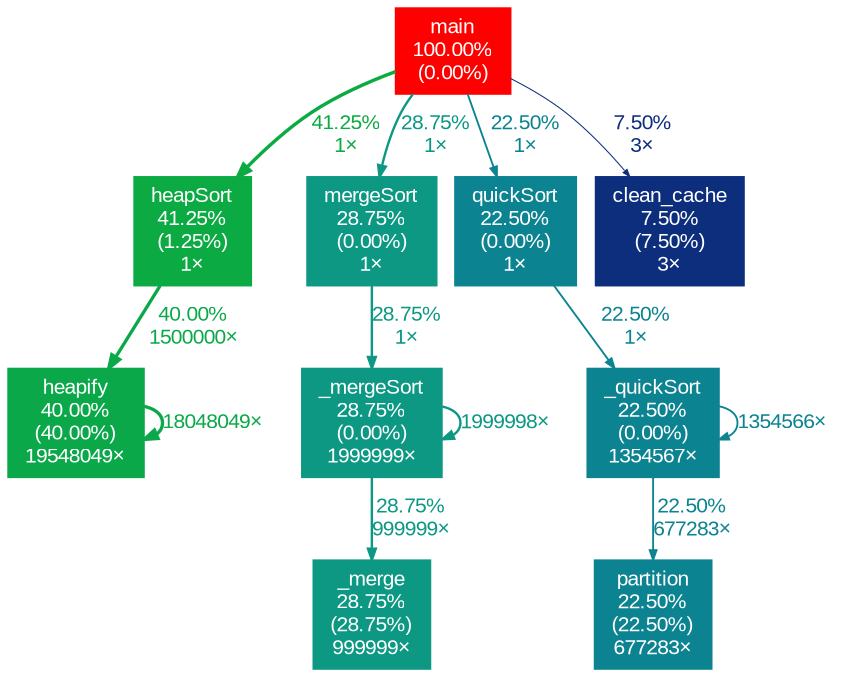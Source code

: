 digraph {
	graph [fontname=Arial, nodesep=0.125, ranksep=0.25];
	node [fontcolor=white, fontname=Arial, height=0, shape=box, style=filled, width=0];
	edge [fontname=Arial];
	1 [color="#ff0000", fontcolor="#ffffff", fontsize="10.00", label="main\n100.00%\n(0.00%)"];
	1 -> 2 [arrowsize="0.64", color="#0baa42", fontcolor="#0baa42", fontsize="10.00", label="41.25%\n1×", labeldistance="1.65", penwidth="1.65"];
	1 -> 4 [arrowsize="0.54", color="#0c9883", fontcolor="#0c9883", fontsize="10.00", label="28.75%\n1×", labeldistance="1.15", penwidth="1.15"];
	1 -> 8 [arrowsize="0.47", color="#0c8390", fontcolor="#0c8390", fontsize="10.00", label="22.50%\n1×", labeldistance="0.90", penwidth="0.90"];
	1 -> 10 [arrowsize="0.35", color="#0d2e7c", fontcolor="#0d2e7c", fontsize="10.00", label="7.50%\n3×", labeldistance="0.50", penwidth="0.50"];
	2 [color="#0baa42", fontcolor="#ffffff", fontsize="10.00", label="heapSort\n41.25%\n(1.25%)\n1×"];
	2 -> 3 [arrowsize="0.63", color="#0ba84a", fontcolor="#0ba84a", fontsize="10.00", label="40.00%\n1500000×", labeldistance="1.60", penwidth="1.60"];
	3 [color="#0ba84a", fontcolor="#ffffff", fontsize="10.00", label="heapify\n40.00%\n(40.00%)\n19548049×"];
	3 -> 3 [arrowsize="0.63", color="#0ba84a", fontcolor="#0ba84a", fontsize="10.00", label="18048049×", labeldistance="1.60", penwidth="1.60"];
	4 [color="#0c9883", fontcolor="#ffffff", fontsize="10.00", label="mergeSort\n28.75%\n(0.00%)\n1×"];
	4 -> 6 [arrowsize="0.54", color="#0c9883", fontcolor="#0c9883", fontsize="10.00", label="28.75%\n1×", labeldistance="1.15", penwidth="1.15"];
	5 [color="#0c9883", fontcolor="#ffffff", fontsize="10.00", label="_merge\n28.75%\n(28.75%)\n999999×"];
	6 [color="#0c9883", fontcolor="#ffffff", fontsize="10.00", label="_mergeSort\n28.75%\n(0.00%)\n1999999×"];
	6 -> 5 [arrowsize="0.54", color="#0c9883", fontcolor="#0c9883", fontsize="10.00", label="28.75%\n999999×", labeldistance="1.15", penwidth="1.15"];
	6 -> 6 [arrowsize="0.54", color="#0c9883", fontcolor="#0c9883", fontsize="10.00", label="1999998×", labeldistance="1.15", penwidth="1.15"];
	7 [color="#0c8390", fontcolor="#ffffff", fontsize="10.00", label="partition\n22.50%\n(22.50%)\n677283×"];
	8 [color="#0c8390", fontcolor="#ffffff", fontsize="10.00", label="quickSort\n22.50%\n(0.00%)\n1×"];
	8 -> 9 [arrowsize="0.47", color="#0c8390", fontcolor="#0c8390", fontsize="10.00", label="22.50%\n1×", labeldistance="0.90", penwidth="0.90"];
	9 [color="#0c8390", fontcolor="#ffffff", fontsize="10.00", label="_quickSort\n22.50%\n(0.00%)\n1354567×"];
	9 -> 7 [arrowsize="0.47", color="#0c8390", fontcolor="#0c8390", fontsize="10.00", label="22.50%\n677283×", labeldistance="0.90", penwidth="0.90"];
	9 -> 9 [arrowsize="0.47", color="#0c8390", fontcolor="#0c8390", fontsize="10.00", label="1354566×", labeldistance="0.90", penwidth="0.90"];
	10 [color="#0d2e7c", fontcolor="#ffffff", fontsize="10.00", label="clean_cache\n7.50%\n(7.50%)\n3×"];
}
